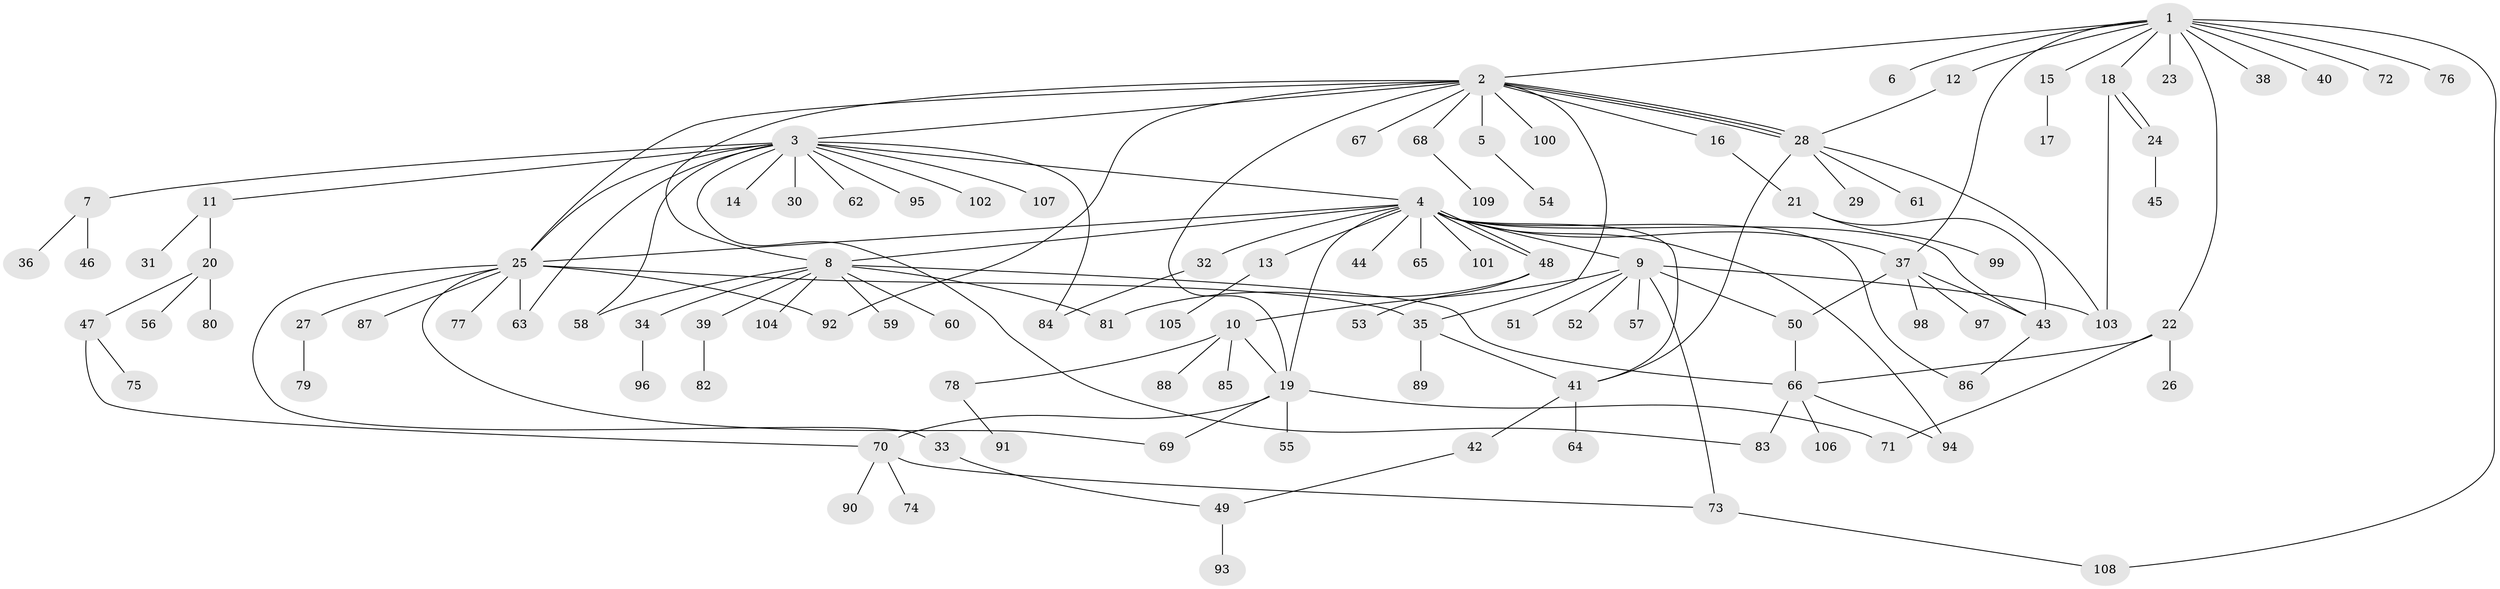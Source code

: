 // Generated by graph-tools (version 1.1) at 2025/48/03/09/25 04:48:29]
// undirected, 109 vertices, 143 edges
graph export_dot {
graph [start="1"]
  node [color=gray90,style=filled];
  1;
  2;
  3;
  4;
  5;
  6;
  7;
  8;
  9;
  10;
  11;
  12;
  13;
  14;
  15;
  16;
  17;
  18;
  19;
  20;
  21;
  22;
  23;
  24;
  25;
  26;
  27;
  28;
  29;
  30;
  31;
  32;
  33;
  34;
  35;
  36;
  37;
  38;
  39;
  40;
  41;
  42;
  43;
  44;
  45;
  46;
  47;
  48;
  49;
  50;
  51;
  52;
  53;
  54;
  55;
  56;
  57;
  58;
  59;
  60;
  61;
  62;
  63;
  64;
  65;
  66;
  67;
  68;
  69;
  70;
  71;
  72;
  73;
  74;
  75;
  76;
  77;
  78;
  79;
  80;
  81;
  82;
  83;
  84;
  85;
  86;
  87;
  88;
  89;
  90;
  91;
  92;
  93;
  94;
  95;
  96;
  97;
  98;
  99;
  100;
  101;
  102;
  103;
  104;
  105;
  106;
  107;
  108;
  109;
  1 -- 2;
  1 -- 6;
  1 -- 12;
  1 -- 15;
  1 -- 18;
  1 -- 22;
  1 -- 23;
  1 -- 37;
  1 -- 38;
  1 -- 40;
  1 -- 72;
  1 -- 76;
  1 -- 108;
  2 -- 3;
  2 -- 5;
  2 -- 8;
  2 -- 16;
  2 -- 19;
  2 -- 25;
  2 -- 28;
  2 -- 28;
  2 -- 28;
  2 -- 35;
  2 -- 67;
  2 -- 68;
  2 -- 92;
  2 -- 100;
  3 -- 4;
  3 -- 7;
  3 -- 11;
  3 -- 14;
  3 -- 25;
  3 -- 30;
  3 -- 58;
  3 -- 62;
  3 -- 63;
  3 -- 83;
  3 -- 84;
  3 -- 95;
  3 -- 102;
  3 -- 107;
  4 -- 8;
  4 -- 9;
  4 -- 13;
  4 -- 19;
  4 -- 25;
  4 -- 32;
  4 -- 37;
  4 -- 41;
  4 -- 43;
  4 -- 44;
  4 -- 48;
  4 -- 48;
  4 -- 65;
  4 -- 86;
  4 -- 94;
  4 -- 101;
  5 -- 54;
  7 -- 36;
  7 -- 46;
  8 -- 34;
  8 -- 39;
  8 -- 58;
  8 -- 59;
  8 -- 60;
  8 -- 66;
  8 -- 81;
  8 -- 104;
  9 -- 10;
  9 -- 50;
  9 -- 51;
  9 -- 52;
  9 -- 57;
  9 -- 73;
  9 -- 103;
  10 -- 19;
  10 -- 78;
  10 -- 85;
  10 -- 88;
  11 -- 20;
  11 -- 31;
  12 -- 28;
  13 -- 105;
  15 -- 17;
  16 -- 21;
  18 -- 24;
  18 -- 24;
  18 -- 103;
  19 -- 55;
  19 -- 69;
  19 -- 70;
  19 -- 71;
  20 -- 47;
  20 -- 56;
  20 -- 80;
  21 -- 43;
  21 -- 99;
  22 -- 26;
  22 -- 66;
  22 -- 71;
  24 -- 45;
  25 -- 27;
  25 -- 33;
  25 -- 35;
  25 -- 63;
  25 -- 69;
  25 -- 77;
  25 -- 87;
  25 -- 92;
  27 -- 79;
  28 -- 29;
  28 -- 41;
  28 -- 61;
  28 -- 103;
  32 -- 84;
  33 -- 49;
  34 -- 96;
  35 -- 41;
  35 -- 89;
  37 -- 43;
  37 -- 50;
  37 -- 97;
  37 -- 98;
  39 -- 82;
  41 -- 42;
  41 -- 64;
  42 -- 49;
  43 -- 86;
  47 -- 70;
  47 -- 75;
  48 -- 53;
  48 -- 81;
  49 -- 93;
  50 -- 66;
  66 -- 83;
  66 -- 94;
  66 -- 106;
  68 -- 109;
  70 -- 73;
  70 -- 74;
  70 -- 90;
  73 -- 108;
  78 -- 91;
}
